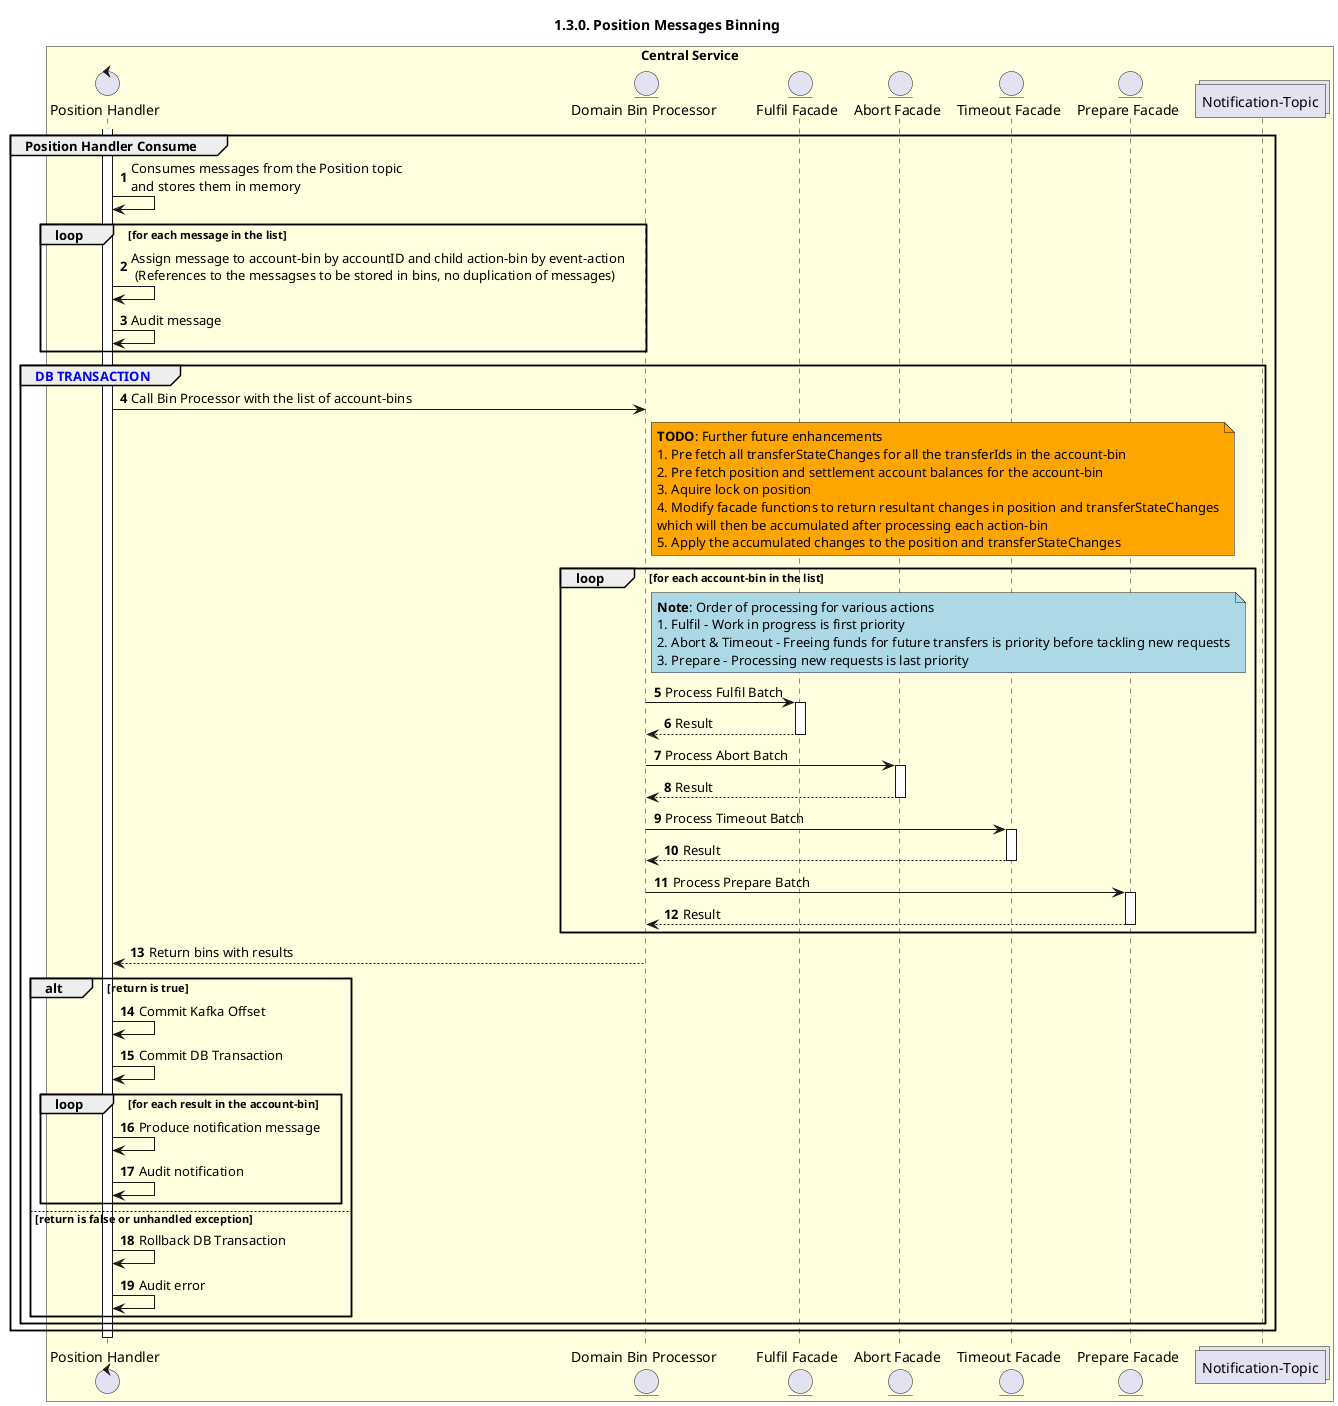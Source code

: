 /'*****
 License
 --------------
 Copyright © 2017 Bill & Melinda Gates Foundation
 The Mojaloop files are made available by the Bill & Melinda Gates Foundation under the Apache License, Version 2.0 (the "License") and you may not use these files except in compliance with the License. You may obtain a copy of the License at
 http://www.apache.org/licenses/LICENSE-2.0
 Unless required by applicable law or agreed to in writing, the Mojaloop files are distributed on an "AS IS" BASIS, WITHOUT WARRANTIES OR CONDITIONS OF ANY KIND, either express or implied. See the License for the specific language governing permissions and limitations under the License.
 Contributors
 --------------
 This is the official list of the Mojaloop project contributors for this file.
 Names of the original copyright holders (individuals or organizations)
 should be listed with a '*' in the first column. People who have
 contributed from an organization can be listed under the organization
 that actually holds the copyright for their contributions (see the
 Gates Foundation organization for an example). Those individuals should have
 their names indented and be marked with a '-'. Email address can be added
 optionally within square brackets <email>.
 * Gates Foundation
 - Name Surname <name.surname@gatesfoundation.com>

 * Vijay Kumar Guthi <vijaya.guthi@infitx.com>

 --------------
 ******'/

@startuml
' declate title
title 1.3.0. Position Messages Binning

autonumber

' Actor Keys:
'   boundary - APIs/Interfaces, etc
'   collections - Kafka Topics
'   control - Kafka Consumers
'   entity - Database Access Objects
'   database - Database Persistence Store

' declare actors
control "Position Handler" as POS_HANDLER

entity "Domain Bin Processor" as BIN_PROCESSOR
entity "Prepare Facade" as FACADE_PREPARE
entity "Fulfil Facade" as FACADE_FULFIL
entity "Abort Facade" as FACADE_ABORT
entity "Timeout Facade" as FACADE_TIMEOUT
collections "Notification-Topic" as TOPIC_NOTIFICATIONS
' database "Central Store" as DB

box "Central Service" #LightYellow
    participant POS_HANDLER
    participant BIN_PROCESSOR
    participant FACADE_FULFIL
    participant FACADE_ABORT
    participant FACADE_TIMEOUT
    participant FACADE_PREPARE
    ' participant DB
    participant TOPIC_NOTIFICATIONS
end box

' start flow
activate POS_HANDLER
group Position Handler Consume
    POS_HANDLER -> POS_HANDLER: Consumes messages from the Position topic \nand stores them in memory
    loop for each message in the list
        POS_HANDLER -> POS_HANDLER: Assign message to account-bin by accountID and child action-bin by event-action\n (References to the messagses to be stored in bins, no duplication of messages)
        POS_HANDLER -> POS_HANDLER: Audit message
    end
    group <color #blue>DB TRANSACTION</color>
        POS_HANDLER -> BIN_PROCESSOR: Call Bin Processor with the list of account-bins

        note right of BIN_PROCESSOR #orange
            **TODO**: Further future enhancements
            1. Pre fetch all transferStateChanges for all the transferIds in the account-bin
            2. Pre fetch position and settlement account balances for the account-bin
            3. Aquire lock on position
            4. Modify facade functions to return resultant changes in position and transferStateChanges
            which will then be accumulated after processing each action-bin
            5. Apply the accumulated changes to the position and transferStateChanges
        end note
        loop for each account-bin in the list
            note right of BIN_PROCESSOR #lightblue
                **Note**: Order of processing for various actions
                1. Fulfil - Work in progress is first priority
                2. Abort & Timeout - Freeing funds for future transfers is priority before tackling new requests
                3. Prepare - Processing new requests is last priority
            end note

            BIN_PROCESSOR -> FACADE_FULFIL: Process Fulfil Batch
            activate FACADE_FULFIL
            FACADE_FULFIL --> BIN_PROCESSOR: Result
            deactivate FACADE_FULFIL

            BIN_PROCESSOR -> FACADE_ABORT: Process Abort Batch
            activate FACADE_ABORT
            FACADE_ABORT --> BIN_PROCESSOR: Result
            deactivate FACADE_ABORT

            BIN_PROCESSOR -> FACADE_TIMEOUT: Process Timeout Batch
            activate FACADE_TIMEOUT
            FACADE_TIMEOUT --> BIN_PROCESSOR: Result
            deactivate FACADE_TIMEOUT

            BIN_PROCESSOR -> FACADE_PREPARE: Process Prepare Batch
            activate FACADE_PREPARE
            FACADE_PREPARE --> BIN_PROCESSOR: Result
            deactivate FACADE_PREPARE
        end
        
        BIN_PROCESSOR --> POS_HANDLER: Return bins with results
        alt return is true
            POS_HANDLER -> POS_HANDLER: Commit Kafka Offset
            POS_HANDLER -> POS_HANDLER: Commit DB Transaction
            loop for each result in the account-bin
                POS_HANDLER -> POS_HANDLER: Produce notification message
                POS_HANDLER -> POS_HANDLER: Audit notification
            end
        else return is false or unhandled exception
            POS_HANDLER -> POS_HANDLER: Rollback DB Transaction
            POS_HANDLER -> POS_HANDLER: Audit error
        end
    end
end
deactivate POS_HANDLER
@enduml
